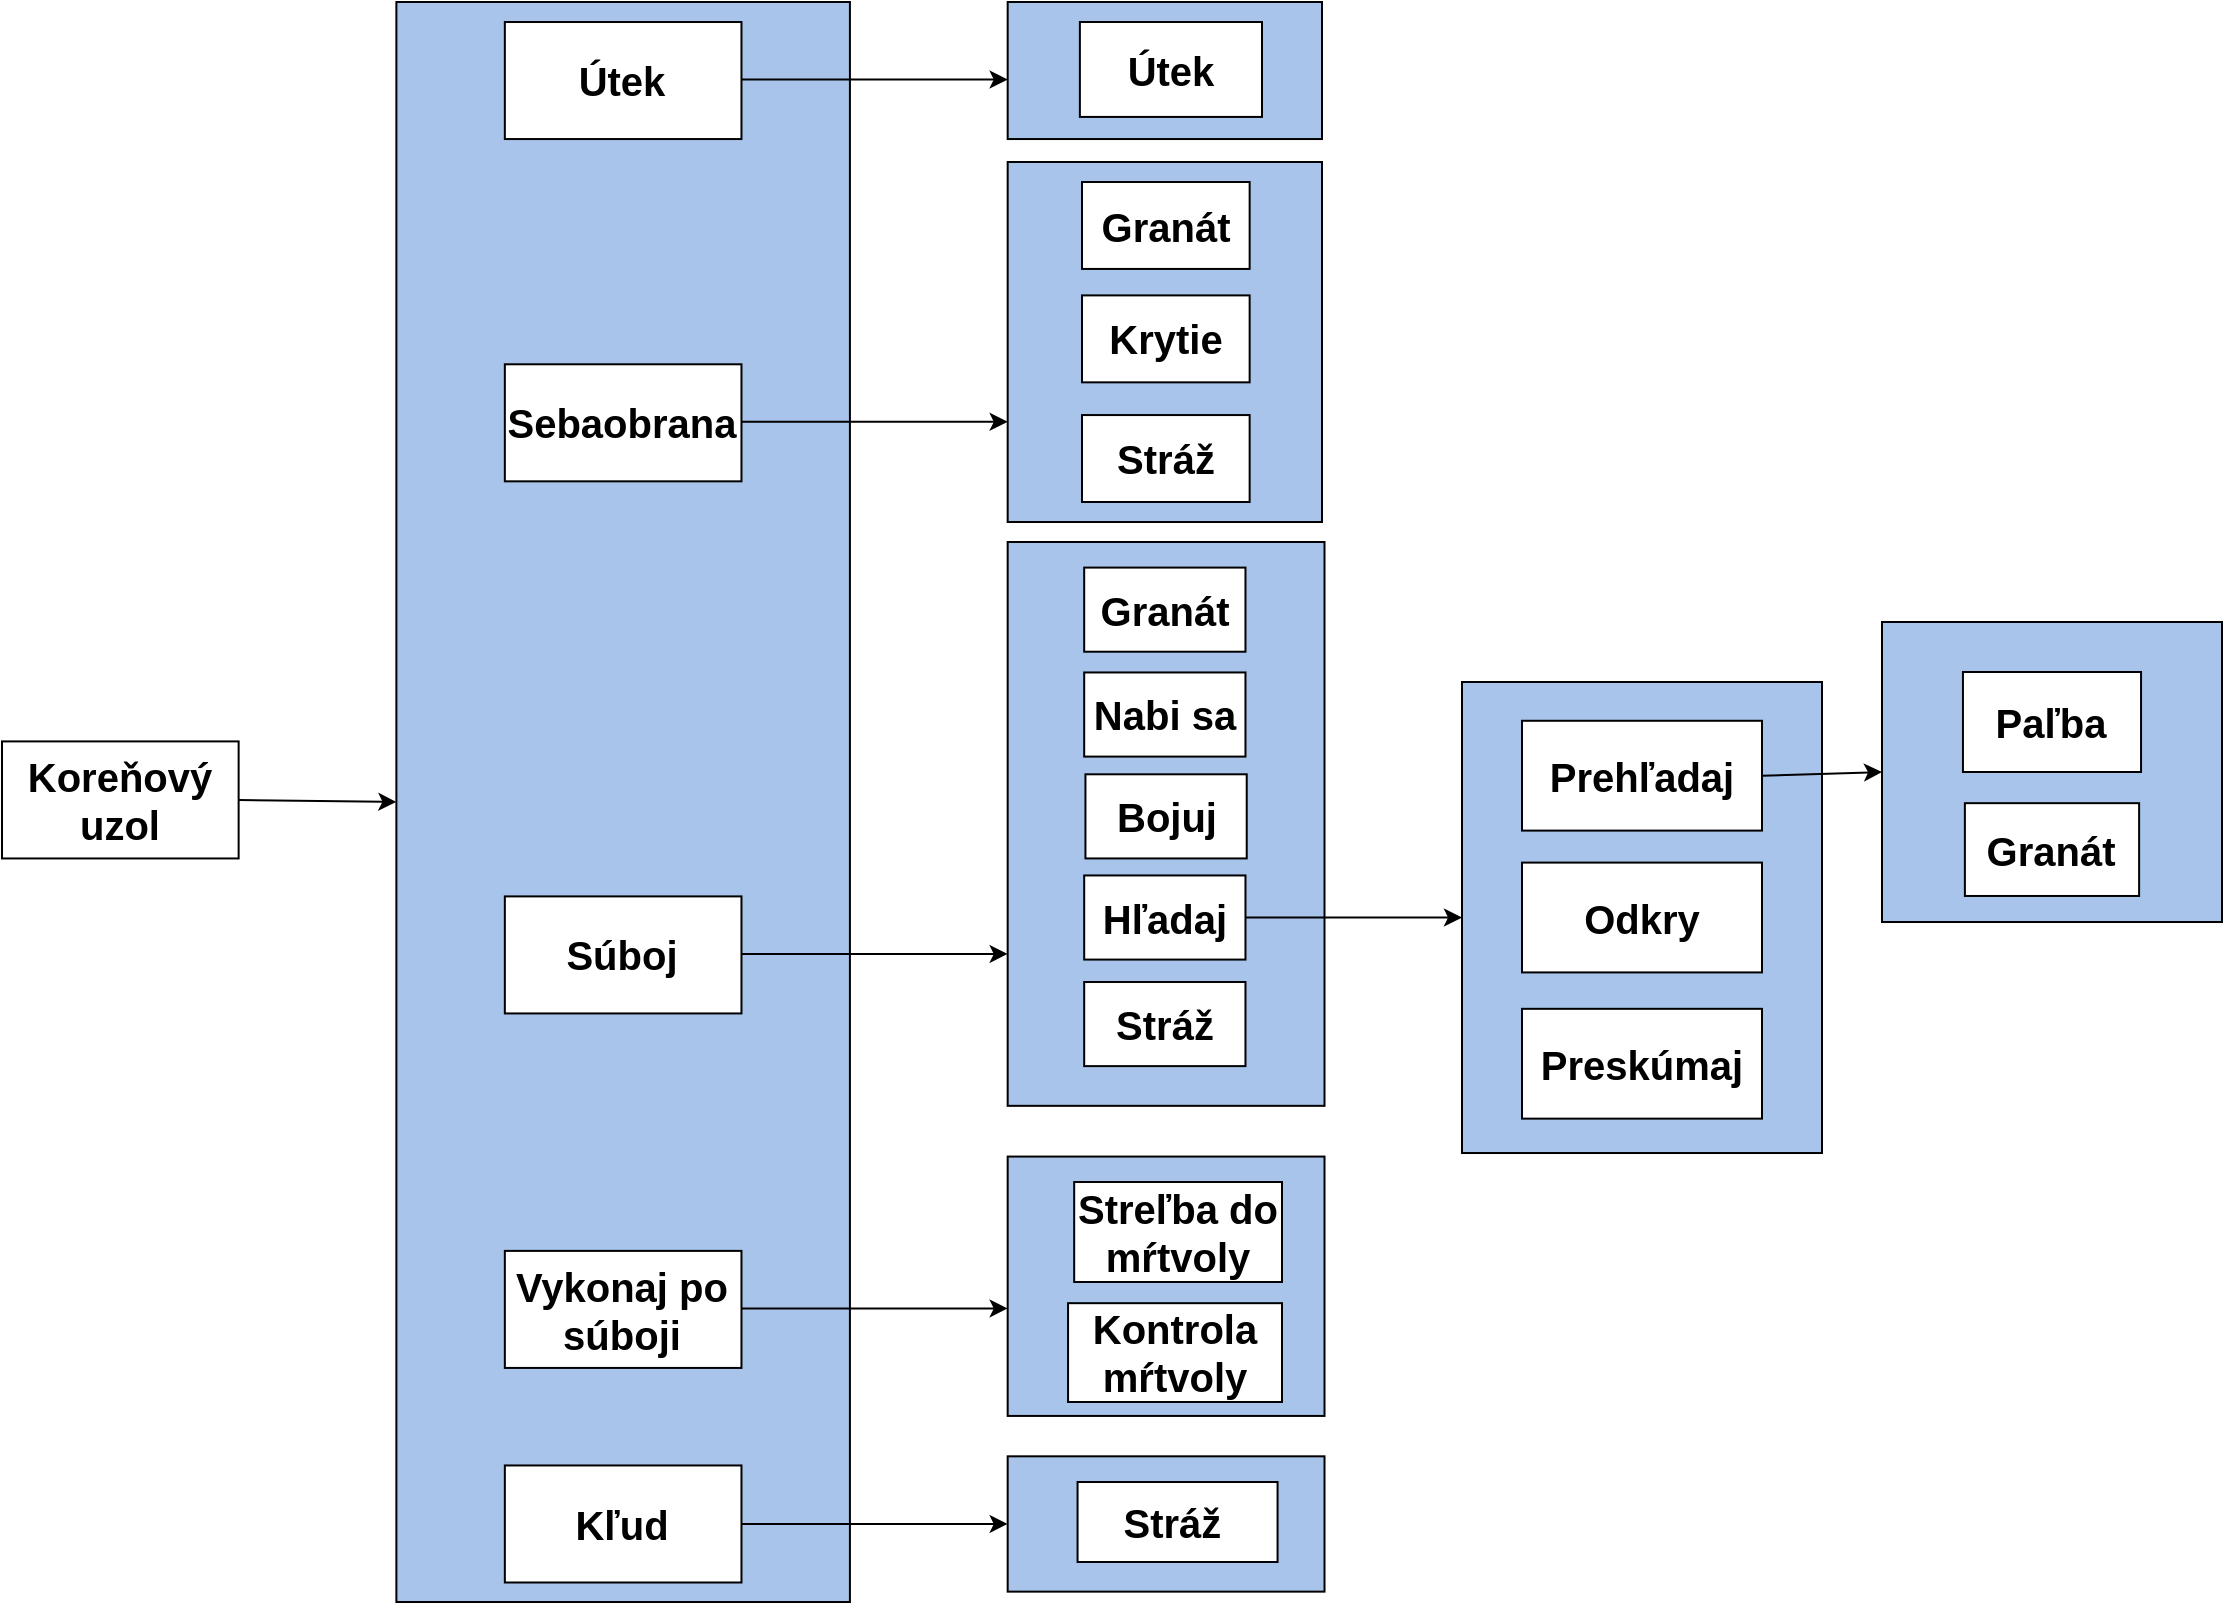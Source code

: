 <mxfile version="18.0.2" type="github">
  <diagram id="aNkTvLlGlRAXNMfGRCiO" name="Page-1">
    <mxGraphModel dx="1824" dy="952" grid="1" gridSize="10" guides="1" tooltips="1" connect="1" arrows="1" fold="1" page="1" pageScale="1" pageWidth="1169" pageHeight="827" math="0" shadow="0">
      <root>
        <mxCell id="0" />
        <mxCell id="1" parent="0" />
        <mxCell id="azl0_189tR_DPAjRDPvX-1" value="Koreňový uzol" style="rounded=0;whiteSpace=wrap;html=1;fontSize=20;fontStyle=1" parent="1" vertex="1">
          <mxGeometry x="40" y="379.706" width="118.314" height="58.519" as="geometry" />
        </mxCell>
        <mxCell id="azl0_189tR_DPAjRDPvX-2" value="" style="rounded=0;whiteSpace=wrap;html=1;fillColor=#A9C4EB;fontSize=20;fontStyle=1" parent="1" vertex="1">
          <mxGeometry x="237.19" y="10" width="226.77" height="800" as="geometry" />
        </mxCell>
        <mxCell id="azl0_189tR_DPAjRDPvX-3" value="Kľud" style="rounded=0;whiteSpace=wrap;html=1;fontSize=20;fontStyle=1" parent="1" vertex="1">
          <mxGeometry x="291.418" y="741.728" width="118.314" height="58.519" as="geometry" />
        </mxCell>
        <mxCell id="azl0_189tR_DPAjRDPvX-4" value="Vykonaj po &lt;br style=&quot;font-size: 20px;&quot;&gt;súboji" style="rounded=0;whiteSpace=wrap;html=1;fontSize=20;fontStyle=1" parent="1" vertex="1">
          <mxGeometry x="291.418" y="634.444" width="118.314" height="58.519" as="geometry" />
        </mxCell>
        <mxCell id="azl0_189tR_DPAjRDPvX-5" value="Súboj" style="rounded=0;whiteSpace=wrap;html=1;fontSize=20;fontStyle=1" parent="1" vertex="1">
          <mxGeometry x="291.418" y="457.202" width="118.314" height="58.519" as="geometry" />
        </mxCell>
        <mxCell id="azl0_189tR_DPAjRDPvX-6" value="Sebaobrana" style="rounded=0;whiteSpace=wrap;html=1;fontSize=20;fontStyle=1" parent="1" vertex="1">
          <mxGeometry x="291.418" y="191.145" width="118.314" height="58.519" as="geometry" />
        </mxCell>
        <mxCell id="azl0_189tR_DPAjRDPvX-7" value="Útek" style="rounded=0;whiteSpace=wrap;html=1;fontSize=20;fontStyle=1" parent="1" vertex="1">
          <mxGeometry x="291.418" y="20.005" width="118.314" height="58.519" as="geometry" />
        </mxCell>
        <mxCell id="azl0_189tR_DPAjRDPvX-9" value="" style="endArrow=classic;html=1;rounded=0;exitX=1;exitY=0.5;exitDx=0;exitDy=0;entryX=0;entryY=0.5;entryDx=0;entryDy=0;fontSize=20;fontStyle=1" parent="1" source="azl0_189tR_DPAjRDPvX-3" target="azl0_189tR_DPAjRDPvX-31" edge="1">
          <mxGeometry width="50" height="50" relative="1" as="geometry">
            <mxPoint x="552.695" y="692.963" as="sourcePoint" />
            <mxPoint x="542.836" y="761.235" as="targetPoint" />
          </mxGeometry>
        </mxCell>
        <mxCell id="azl0_189tR_DPAjRDPvX-13" value="" style="endArrow=classic;html=1;rounded=0;exitX=1;exitY=0.5;exitDx=0;exitDy=0;fontSize=20;fontStyle=1" parent="1" edge="1">
          <mxGeometry width="50" height="50" relative="1" as="geometry">
            <mxPoint x="409.732" y="663.216" as="sourcePoint" />
            <mxPoint x="542.836" y="663.216" as="targetPoint" />
          </mxGeometry>
        </mxCell>
        <mxCell id="azl0_189tR_DPAjRDPvX-37" value="" style="endArrow=classic;html=1;rounded=0;exitX=1;exitY=0.5;exitDx=0;exitDy=0;fontSize=20;fontStyle=1" parent="1" edge="1">
          <mxGeometry width="50" height="50" relative="1" as="geometry">
            <mxPoint x="409.732" y="485.973" as="sourcePoint" />
            <mxPoint x="542.836" y="485.973" as="targetPoint" />
          </mxGeometry>
        </mxCell>
        <mxCell id="azl0_189tR_DPAjRDPvX-38" value="" style="endArrow=classic;html=1;rounded=0;exitX=1;exitY=0.5;exitDx=0;exitDy=0;fontSize=20;fontStyle=1" parent="1" edge="1">
          <mxGeometry width="50" height="50" relative="1" as="geometry">
            <mxPoint x="409.732" y="219.916" as="sourcePoint" />
            <mxPoint x="542.836" y="219.916" as="targetPoint" />
          </mxGeometry>
        </mxCell>
        <mxCell id="azl0_189tR_DPAjRDPvX-39" value="" style="endArrow=classic;html=1;rounded=0;exitX=1;exitY=0.5;exitDx=0;exitDy=0;fontSize=20;fontStyle=1" parent="1" edge="1">
          <mxGeometry width="50" height="50" relative="1" as="geometry">
            <mxPoint x="409.732" y="48.776" as="sourcePoint" />
            <mxPoint x="542.836" y="48.776" as="targetPoint" />
          </mxGeometry>
        </mxCell>
        <mxCell id="azl0_189tR_DPAjRDPvX-46" value="" style="rounded=0;whiteSpace=wrap;html=1;fillColor=#A9C4EB;fontSize=20;fontStyle=1" parent="1" vertex="1">
          <mxGeometry x="542.84" y="90" width="157.16" height="180" as="geometry" />
        </mxCell>
        <mxCell id="azl0_189tR_DPAjRDPvX-47" value="" style="rounded=0;whiteSpace=wrap;html=1;fillColor=#A9C4EB;fontSize=20;fontStyle=1" parent="1" vertex="1">
          <mxGeometry x="542.84" y="10" width="157.16" height="68.52" as="geometry" />
        </mxCell>
        <mxCell id="azl0_189tR_DPAjRDPvX-28" value="Útek" style="rounded=0;whiteSpace=wrap;html=1;fontSize=20;fontStyle=1" parent="1" vertex="1">
          <mxGeometry x="578.94" y="20" width="91.06" height="47.46" as="geometry" />
        </mxCell>
        <mxCell id="azl0_189tR_DPAjRDPvX-48" value="" style="endArrow=classic;html=1;rounded=0;fontSize=20;fontStyle=1;exitX=1;exitY=0.5;exitDx=0;exitDy=0;entryX=0;entryY=0.5;entryDx=0;entryDy=0;" parent="1" target="azl0_189tR_DPAjRDPvX-2" edge="1" source="azl0_189tR_DPAjRDPvX-1">
          <mxGeometry width="50" height="50" relative="1" as="geometry">
            <mxPoint x="170" y="430" as="sourcePoint" />
            <mxPoint x="224.57" y="351.449" as="targetPoint" />
          </mxGeometry>
        </mxCell>
        <mxCell id="OUoYBPH0FQ5n424oMsSg-2" value="" style="group;fontSize=20;" vertex="1" connectable="0" parent="1">
          <mxGeometry x="580" y="100" width="83.82" height="160" as="geometry" />
        </mxCell>
        <mxCell id="azl0_189tR_DPAjRDPvX-25" value="Stráž" style="rounded=0;whiteSpace=wrap;html=1;fontSize=20;fontStyle=1" parent="OUoYBPH0FQ5n424oMsSg-2" vertex="1">
          <mxGeometry y="116.531" width="83.82" height="43.469" as="geometry" />
        </mxCell>
        <mxCell id="azl0_189tR_DPAjRDPvX-26" value="Krytie" style="rounded=0;whiteSpace=wrap;html=1;fontSize=20;fontStyle=1" parent="OUoYBPH0FQ5n424oMsSg-2" vertex="1">
          <mxGeometry y="56.699" width="83.82" height="43.469" as="geometry" />
        </mxCell>
        <mxCell id="azl0_189tR_DPAjRDPvX-27" value="Granát" style="rounded=0;whiteSpace=wrap;html=1;fontSize=20;fontStyle=1" parent="OUoYBPH0FQ5n424oMsSg-2" vertex="1">
          <mxGeometry width="83.82" height="43.469" as="geometry" />
        </mxCell>
        <mxCell id="azl0_189tR_DPAjRDPvX-31" value="" style="rounded=0;whiteSpace=wrap;html=1;fillColor=#A9C4EB;fontSize=20;fontStyle=1" parent="1" vertex="1">
          <mxGeometry x="542.84" y="737.16" width="158.416" height="67.66" as="geometry" />
        </mxCell>
        <mxCell id="azl0_189tR_DPAjRDPvX-10" value="Stráž&amp;nbsp;" style="rounded=0;whiteSpace=wrap;html=1;fontSize=20;fontStyle=1" parent="1" vertex="1">
          <mxGeometry x="577.78" y="750" width="100" height="40" as="geometry" />
        </mxCell>
        <mxCell id="azl0_189tR_DPAjRDPvX-32" value="" style="rounded=0;whiteSpace=wrap;html=1;fillColor=#A9C4EB;fontSize=20;fontStyle=1" parent="1" vertex="1">
          <mxGeometry x="542.84" y="587.287" width="158.416" height="129.681" as="geometry" />
        </mxCell>
        <mxCell id="azl0_189tR_DPAjRDPvX-11" value="Kontrola mŕtvoly" style="rounded=0;whiteSpace=wrap;html=1;fontSize=20;fontStyle=1" parent="1" vertex="1">
          <mxGeometry x="573.03" y="660.59" width="106.97" height="49.41" as="geometry" />
        </mxCell>
        <mxCell id="azl0_189tR_DPAjRDPvX-12" value="Streľba do mŕtvoly" style="rounded=0;whiteSpace=wrap;html=1;fontSize=20;fontStyle=1" parent="1" vertex="1">
          <mxGeometry x="576.09" y="600" width="103.91" height="50" as="geometry" />
        </mxCell>
        <mxCell id="azl0_189tR_DPAjRDPvX-41" value="" style="rounded=0;whiteSpace=wrap;html=1;fillColor=#A9C4EB;fontSize=20;fontStyle=1" parent="1" vertex="1">
          <mxGeometry x="542.84" y="280" width="158.416" height="281.915" as="geometry" />
        </mxCell>
        <mxCell id="azl0_189tR_DPAjRDPvX-15" value="Stráž" style="rounded=0;whiteSpace=wrap;html=1;fontSize=20;fontStyle=1" parent="1" vertex="1">
          <mxGeometry x="581.095" y="499.995" width="80.642" height="42.067" as="geometry" />
        </mxCell>
        <mxCell id="azl0_189tR_DPAjRDPvX-16" value="Hľadaj" style="rounded=0;whiteSpace=wrap;html=1;fontSize=20;fontStyle=1" parent="1" vertex="1">
          <mxGeometry x="581.095" y="446.726" width="80.642" height="42.067" as="geometry" />
        </mxCell>
        <mxCell id="azl0_189tR_DPAjRDPvX-17" value="Bojuj" style="rounded=0;whiteSpace=wrap;html=1;fontSize=20;fontStyle=1" parent="1" vertex="1">
          <mxGeometry x="581.725" y="396.152" width="80.642" height="42.067" as="geometry" />
        </mxCell>
        <mxCell id="azl0_189tR_DPAjRDPvX-18" value="Nabi sa" style="rounded=0;whiteSpace=wrap;html=1;fontSize=20;fontStyle=1" parent="1" vertex="1">
          <mxGeometry x="581.095" y="345.228" width="80.642" height="42.067" as="geometry" />
        </mxCell>
        <mxCell id="azl0_189tR_DPAjRDPvX-19" value="Granát" style="rounded=0;whiteSpace=wrap;html=1;fontSize=20;fontStyle=1" parent="1" vertex="1">
          <mxGeometry x="581.095" y="292.794" width="80.642" height="42.067" as="geometry" />
        </mxCell>
        <mxCell id="azl0_189tR_DPAjRDPvX-42" value="" style="endArrow=classic;html=1;rounded=0;exitX=1;exitY=0.5;exitDx=0;exitDy=0;fontSize=20;fontStyle=1;entryX=0;entryY=0.5;entryDx=0;entryDy=0;" parent="1" edge="1" target="azl0_189tR_DPAjRDPvX-43" source="azl0_189tR_DPAjRDPvX-16">
          <mxGeometry width="50" height="50" relative="1" as="geometry">
            <mxPoint x="668.111" y="470.191" as="sourcePoint" />
            <mxPoint x="750" y="470.574" as="targetPoint" />
          </mxGeometry>
        </mxCell>
        <mxCell id="OUoYBPH0FQ5n424oMsSg-4" value="" style="group;fontSize=20;" vertex="1" connectable="0" parent="1">
          <mxGeometry x="980" y="320" width="170" height="150" as="geometry" />
        </mxCell>
        <mxCell id="azl0_189tR_DPAjRDPvX-45" value="" style="rounded=0;whiteSpace=wrap;html=1;fillColor=#A9C4EB;fontSize=20;fontStyle=1" parent="OUoYBPH0FQ5n424oMsSg-4" vertex="1">
          <mxGeometry width="170" height="150" as="geometry" />
        </mxCell>
        <mxCell id="azl0_189tR_DPAjRDPvX-23" value="Granát" style="rounded=0;whiteSpace=wrap;html=1;fontSize=20;fontStyle=1" parent="OUoYBPH0FQ5n424oMsSg-4" vertex="1">
          <mxGeometry x="41.44" y="90.583" width="87.121" height="46.4" as="geometry" />
        </mxCell>
        <mxCell id="azl0_189tR_DPAjRDPvX-24" value="Paľba" style="rounded=0;whiteSpace=wrap;html=1;fontSize=20;fontStyle=1" parent="OUoYBPH0FQ5n424oMsSg-4" vertex="1">
          <mxGeometry x="40.476" y="25.0" width="89.048" height="50.0" as="geometry" />
        </mxCell>
        <mxCell id="OUoYBPH0FQ5n424oMsSg-6" value="" style="group;fontSize=20;" vertex="1" connectable="0" parent="1">
          <mxGeometry x="770" y="350" width="180" height="235.51" as="geometry" />
        </mxCell>
        <mxCell id="azl0_189tR_DPAjRDPvX-43" value="" style="rounded=0;whiteSpace=wrap;html=1;fillColor=#A9C4EB;fontSize=20;fontStyle=1" parent="OUoYBPH0FQ5n424oMsSg-6" vertex="1">
          <mxGeometry width="180" height="235.51" as="geometry" />
        </mxCell>
        <mxCell id="azl0_189tR_DPAjRDPvX-20" value="Preskúmaj" style="rounded=0;whiteSpace=wrap;html=1;fontSize=20;fontStyle=1" parent="OUoYBPH0FQ5n424oMsSg-6" vertex="1">
          <mxGeometry x="30" y="163.41" width="120" height="54.91" as="geometry" />
        </mxCell>
        <mxCell id="azl0_189tR_DPAjRDPvX-21" value="Odkry" style="rounded=0;whiteSpace=wrap;html=1;fontSize=20;fontStyle=1" parent="OUoYBPH0FQ5n424oMsSg-6" vertex="1">
          <mxGeometry x="30" y="90.3" width="120" height="54.91" as="geometry" />
        </mxCell>
        <mxCell id="azl0_189tR_DPAjRDPvX-22" value="Prehľadaj" style="rounded=0;whiteSpace=wrap;html=1;fontSize=20;fontStyle=1" parent="OUoYBPH0FQ5n424oMsSg-6" vertex="1">
          <mxGeometry x="30" y="19.39" width="120" height="54.91" as="geometry" />
        </mxCell>
        <mxCell id="azl0_189tR_DPAjRDPvX-44" value="" style="endArrow=classic;html=1;rounded=0;exitX=1;exitY=0.5;exitDx=0;exitDy=0;entryX=0;entryY=0.5;entryDx=0;entryDy=0;fontSize=20;fontStyle=1;" parent="1" source="azl0_189tR_DPAjRDPvX-22" target="azl0_189tR_DPAjRDPvX-45" edge="1">
          <mxGeometry width="50" height="50" relative="1" as="geometry">
            <mxPoint x="809.043" y="440.84" as="sourcePoint" />
            <mxPoint x="875.299" y="440.352" as="targetPoint" />
          </mxGeometry>
        </mxCell>
      </root>
    </mxGraphModel>
  </diagram>
</mxfile>
